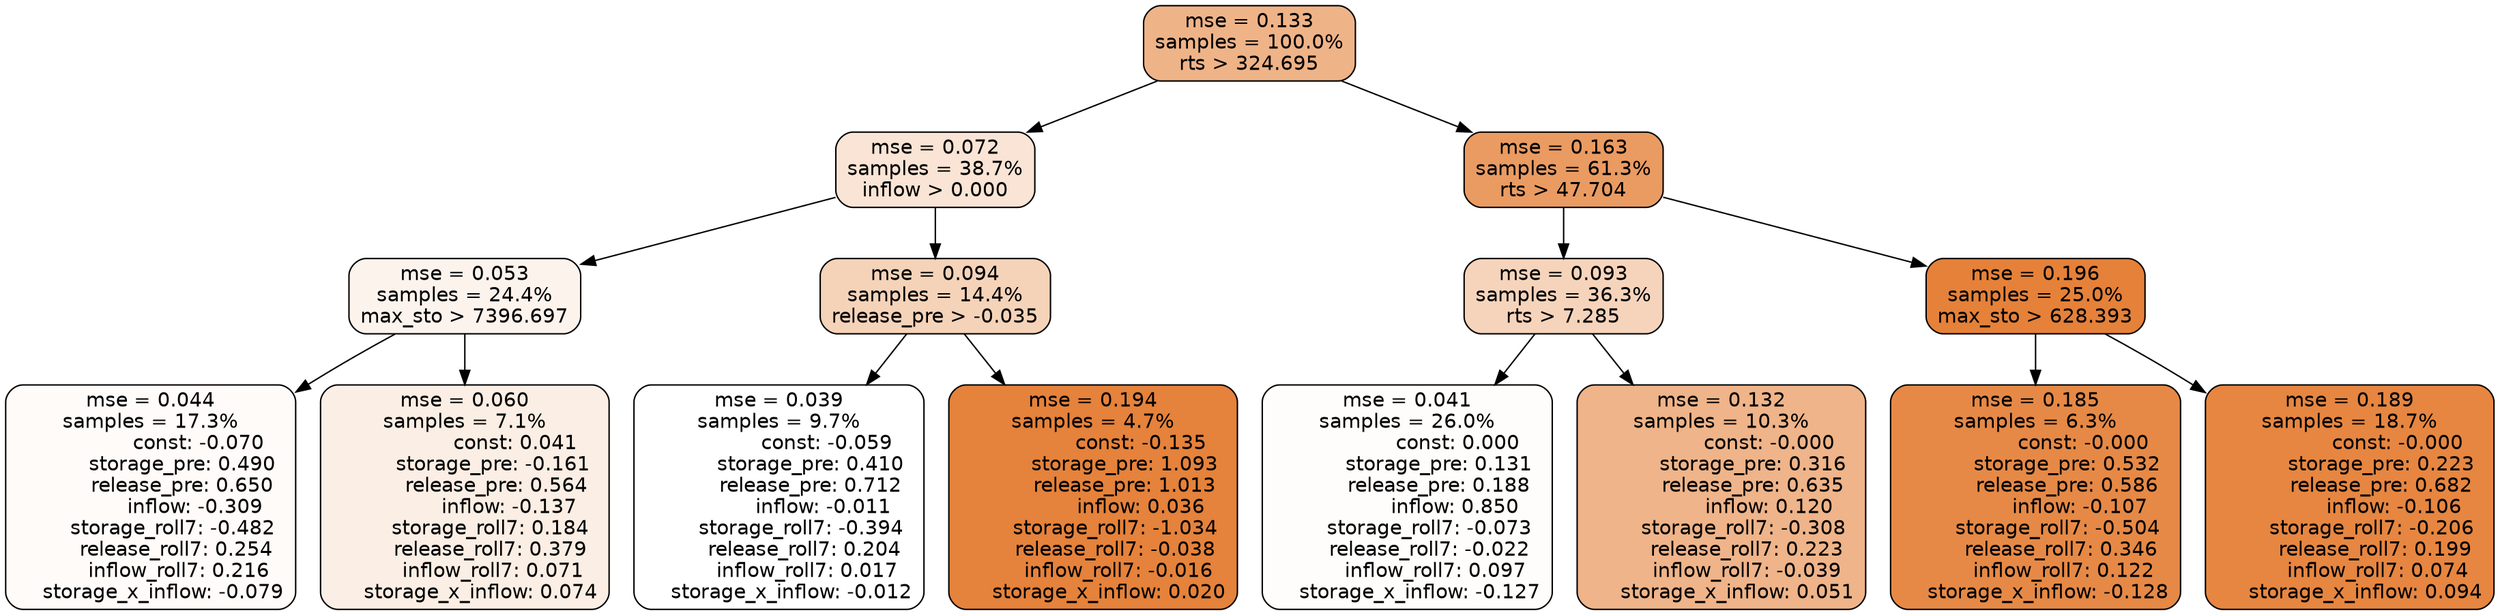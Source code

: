 digraph tree {
node [shape=rectangle, style="filled, rounded", color="black", fontname=helvetica] ;
edge [fontname=helvetica] ;
	"0" [label="mse = 0.133
samples = 100.0%
rts > 324.695", fillcolor="#efb388"]
	"8" [label="mse = 0.072
samples = 38.7%
inflow > 0.000", fillcolor="#f9e4d5"]
	"1" [label="mse = 0.163
samples = 61.3%
rts > 47.704", fillcolor="#ea9b62"]
	"9" [label="mse = 0.053
samples = 24.4%
max_sto > 7396.697", fillcolor="#fcf3ed"]
	"12" [label="mse = 0.094
samples = 14.4%
release_pre > -0.035", fillcolor="#f5d3b9"]
	"2" [label="mse = 0.093
samples = 36.3%
rts > 7.285", fillcolor="#f6d4bb"]
	"5" [label="mse = 0.196
samples = 25.0%
max_sto > 628.393", fillcolor="#e58139"]
	"10" [label="mse = 0.044
samples = 17.3%
               const: -0.070
          storage_pre: 0.490
          release_pre: 0.650
              inflow: -0.309
       storage_roll7: -0.482
        release_roll7: 0.254
         inflow_roll7: 0.216
    storage_x_inflow: -0.079", fillcolor="#fefbf8"]
	"11" [label="mse = 0.060
samples = 7.1%
                const: 0.041
         storage_pre: -0.161
          release_pre: 0.564
              inflow: -0.137
        storage_roll7: 0.184
        release_roll7: 0.379
         inflow_roll7: 0.071
     storage_x_inflow: 0.074", fillcolor="#fbeee4"]
	"13" [label="mse = 0.039
samples = 9.7%
               const: -0.059
          storage_pre: 0.410
          release_pre: 0.712
              inflow: -0.011
       storage_roll7: -0.394
        release_roll7: 0.204
         inflow_roll7: 0.017
    storage_x_inflow: -0.012", fillcolor="#ffffff"]
	"14" [label="mse = 0.194
samples = 4.7%
               const: -0.135
          storage_pre: 1.093
          release_pre: 1.013
               inflow: 0.036
       storage_roll7: -1.034
       release_roll7: -0.038
        inflow_roll7: -0.016
     storage_x_inflow: 0.020", fillcolor="#e5823b"]
	"3" [label="mse = 0.041
samples = 26.0%
                const: 0.000
          storage_pre: 0.131
          release_pre: 0.188
               inflow: 0.850
       storage_roll7: -0.073
       release_roll7: -0.022
         inflow_roll7: 0.097
    storage_x_inflow: -0.127", fillcolor="#fefdfc"]
	"4" [label="mse = 0.132
samples = 10.3%
               const: -0.000
          storage_pre: 0.316
          release_pre: 0.635
               inflow: 0.120
       storage_roll7: -0.308
        release_roll7: 0.223
        inflow_roll7: -0.039
     storage_x_inflow: 0.051", fillcolor="#efb489"]
	"7" [label="mse = 0.185
samples = 6.3%
               const: -0.000
          storage_pre: 0.532
          release_pre: 0.586
              inflow: -0.107
       storage_roll7: -0.504
        release_roll7: 0.346
         inflow_roll7: 0.122
    storage_x_inflow: -0.128", fillcolor="#e68946"]
	"6" [label="mse = 0.189
samples = 18.7%
               const: -0.000
          storage_pre: 0.223
          release_pre: 0.682
              inflow: -0.106
       storage_roll7: -0.206
        release_roll7: 0.199
         inflow_roll7: 0.074
     storage_x_inflow: 0.094", fillcolor="#e68641"]

	"0" -> "1"
	"0" -> "8"
	"8" -> "9"
	"8" -> "12"
	"1" -> "2"
	"1" -> "5"
	"9" -> "10"
	"9" -> "11"
	"12" -> "13"
	"12" -> "14"
	"2" -> "3"
	"2" -> "4"
	"5" -> "6"
	"5" -> "7"
}